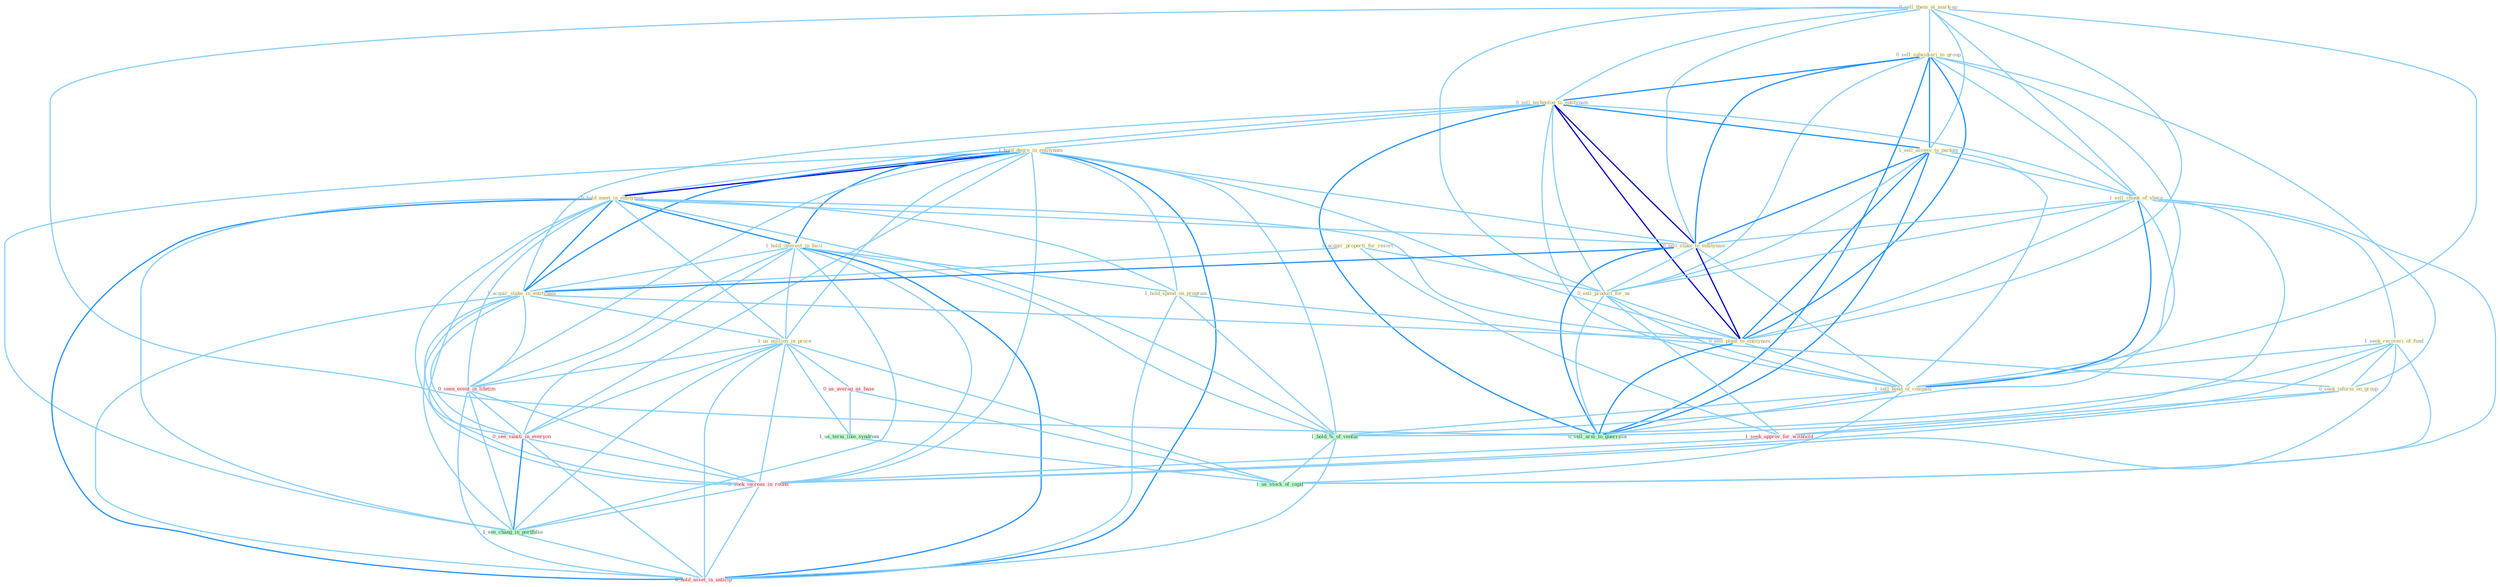 Graph G{ 
    node
    [shape=polygon,style=filled,width=.5,height=.06,color="#BDFCC9",fixedsize=true,fontsize=4,
    fontcolor="#2f4f4f"];
    {node
    [color="#ffffe0", fontcolor="#8b7d6b"] "0_sell_them_at_mark-up " "0_acquir_properti_for_resort " "0_sell_subsidiari_to_group " "0_sell_technolog_to_entitynam " "1_hold_degre_in_entitynam " "0_hold_meet_in_entitynam " "1_sell_access_to_packag " "1_hold_interest_in_facil " "1_sell_chunk_of_share " "1_seek_recoveri_of_fund " "0_sell_stake_to_entitynam " "1_acquir_stake_in_entitynam " "0_sell_product_for_us " "1_us_million_in_proce " "1_hold_spend_on_program " "0_sell_plant_to_entitynam " "1_sell_bond_of_compani " "0_seek_inform_on_group "}
{node [color="#fff0f5", fontcolor="#b22222"] "0_seen_event_in_lifetim " "0_us_averag_as_base " "1_seek_approv_for_withhold " "0_see_vaniti_in_everyon " "0_seek_increas_in_round " "0_hold_asset_in_anticip "}
edge [color="#B0E2FF"];

	"0_sell_them_at_mark-up " -- "0_sell_subsidiari_to_group " [w="1", color="#87cefa" ];
	"0_sell_them_at_mark-up " -- "0_sell_technolog_to_entitynam " [w="1", color="#87cefa" ];
	"0_sell_them_at_mark-up " -- "1_sell_access_to_packag " [w="1", color="#87cefa" ];
	"0_sell_them_at_mark-up " -- "1_sell_chunk_of_share " [w="1", color="#87cefa" ];
	"0_sell_them_at_mark-up " -- "0_sell_stake_to_entitynam " [w="1", color="#87cefa" ];
	"0_sell_them_at_mark-up " -- "0_sell_product_for_us " [w="1", color="#87cefa" ];
	"0_sell_them_at_mark-up " -- "0_sell_plant_to_entitynam " [w="1", color="#87cefa" ];
	"0_sell_them_at_mark-up " -- "1_sell_bond_of_compani " [w="1", color="#87cefa" ];
	"0_sell_them_at_mark-up " -- "0_sell_arm_to_guerrilla " [w="1", color="#87cefa" ];
	"0_acquir_properti_for_resort " -- "1_acquir_stake_in_entitynam " [w="1", color="#87cefa" ];
	"0_acquir_properti_for_resort " -- "0_sell_product_for_us " [w="1", color="#87cefa" ];
	"0_acquir_properti_for_resort " -- "1_seek_approv_for_withhold " [w="1", color="#87cefa" ];
	"0_sell_subsidiari_to_group " -- "0_sell_technolog_to_entitynam " [w="2", color="#1e90ff" , len=0.8];
	"0_sell_subsidiari_to_group " -- "1_sell_access_to_packag " [w="2", color="#1e90ff" , len=0.8];
	"0_sell_subsidiari_to_group " -- "1_sell_chunk_of_share " [w="1", color="#87cefa" ];
	"0_sell_subsidiari_to_group " -- "0_sell_stake_to_entitynam " [w="2", color="#1e90ff" , len=0.8];
	"0_sell_subsidiari_to_group " -- "0_sell_product_for_us " [w="1", color="#87cefa" ];
	"0_sell_subsidiari_to_group " -- "0_sell_plant_to_entitynam " [w="2", color="#1e90ff" , len=0.8];
	"0_sell_subsidiari_to_group " -- "1_sell_bond_of_compani " [w="1", color="#87cefa" ];
	"0_sell_subsidiari_to_group " -- "0_seek_inform_on_group " [w="1", color="#87cefa" ];
	"0_sell_subsidiari_to_group " -- "0_sell_arm_to_guerrilla " [w="2", color="#1e90ff" , len=0.8];
	"0_sell_technolog_to_entitynam " -- "1_hold_degre_in_entitynam " [w="1", color="#87cefa" ];
	"0_sell_technolog_to_entitynam " -- "0_hold_meet_in_entitynam " [w="1", color="#87cefa" ];
	"0_sell_technolog_to_entitynam " -- "1_sell_access_to_packag " [w="2", color="#1e90ff" , len=0.8];
	"0_sell_technolog_to_entitynam " -- "1_sell_chunk_of_share " [w="1", color="#87cefa" ];
	"0_sell_technolog_to_entitynam " -- "0_sell_stake_to_entitynam " [w="3", color="#0000cd" , len=0.6];
	"0_sell_technolog_to_entitynam " -- "1_acquir_stake_in_entitynam " [w="1", color="#87cefa" ];
	"0_sell_technolog_to_entitynam " -- "0_sell_product_for_us " [w="1", color="#87cefa" ];
	"0_sell_technolog_to_entitynam " -- "0_sell_plant_to_entitynam " [w="3", color="#0000cd" , len=0.6];
	"0_sell_technolog_to_entitynam " -- "1_sell_bond_of_compani " [w="1", color="#87cefa" ];
	"0_sell_technolog_to_entitynam " -- "0_sell_arm_to_guerrilla " [w="2", color="#1e90ff" , len=0.8];
	"1_hold_degre_in_entitynam " -- "0_hold_meet_in_entitynam " [w="3", color="#0000cd" , len=0.6];
	"1_hold_degre_in_entitynam " -- "1_hold_interest_in_facil " [w="2", color="#1e90ff" , len=0.8];
	"1_hold_degre_in_entitynam " -- "0_sell_stake_to_entitynam " [w="1", color="#87cefa" ];
	"1_hold_degre_in_entitynam " -- "1_acquir_stake_in_entitynam " [w="2", color="#1e90ff" , len=0.8];
	"1_hold_degre_in_entitynam " -- "1_us_million_in_proce " [w="1", color="#87cefa" ];
	"1_hold_degre_in_entitynam " -- "1_hold_spend_on_program " [w="1", color="#87cefa" ];
	"1_hold_degre_in_entitynam " -- "0_sell_plant_to_entitynam " [w="1", color="#87cefa" ];
	"1_hold_degre_in_entitynam " -- "0_seen_event_in_lifetim " [w="1", color="#87cefa" ];
	"1_hold_degre_in_entitynam " -- "1_hold_%_of_ventur " [w="1", color="#87cefa" ];
	"1_hold_degre_in_entitynam " -- "0_see_vaniti_in_everyon " [w="1", color="#87cefa" ];
	"1_hold_degre_in_entitynam " -- "0_seek_increas_in_round " [w="1", color="#87cefa" ];
	"1_hold_degre_in_entitynam " -- "1_see_chang_in_portfolio " [w="1", color="#87cefa" ];
	"1_hold_degre_in_entitynam " -- "0_hold_asset_in_anticip " [w="2", color="#1e90ff" , len=0.8];
	"0_hold_meet_in_entitynam " -- "1_hold_interest_in_facil " [w="2", color="#1e90ff" , len=0.8];
	"0_hold_meet_in_entitynam " -- "0_sell_stake_to_entitynam " [w="1", color="#87cefa" ];
	"0_hold_meet_in_entitynam " -- "1_acquir_stake_in_entitynam " [w="2", color="#1e90ff" , len=0.8];
	"0_hold_meet_in_entitynam " -- "1_us_million_in_proce " [w="1", color="#87cefa" ];
	"0_hold_meet_in_entitynam " -- "1_hold_spend_on_program " [w="1", color="#87cefa" ];
	"0_hold_meet_in_entitynam " -- "0_sell_plant_to_entitynam " [w="1", color="#87cefa" ];
	"0_hold_meet_in_entitynam " -- "0_seen_event_in_lifetim " [w="1", color="#87cefa" ];
	"0_hold_meet_in_entitynam " -- "1_hold_%_of_ventur " [w="1", color="#87cefa" ];
	"0_hold_meet_in_entitynam " -- "0_see_vaniti_in_everyon " [w="1", color="#87cefa" ];
	"0_hold_meet_in_entitynam " -- "0_seek_increas_in_round " [w="1", color="#87cefa" ];
	"0_hold_meet_in_entitynam " -- "1_see_chang_in_portfolio " [w="1", color="#87cefa" ];
	"0_hold_meet_in_entitynam " -- "0_hold_asset_in_anticip " [w="2", color="#1e90ff" , len=0.8];
	"1_sell_access_to_packag " -- "1_sell_chunk_of_share " [w="1", color="#87cefa" ];
	"1_sell_access_to_packag " -- "0_sell_stake_to_entitynam " [w="2", color="#1e90ff" , len=0.8];
	"1_sell_access_to_packag " -- "0_sell_product_for_us " [w="1", color="#87cefa" ];
	"1_sell_access_to_packag " -- "0_sell_plant_to_entitynam " [w="2", color="#1e90ff" , len=0.8];
	"1_sell_access_to_packag " -- "1_sell_bond_of_compani " [w="1", color="#87cefa" ];
	"1_sell_access_to_packag " -- "0_sell_arm_to_guerrilla " [w="2", color="#1e90ff" , len=0.8];
	"1_hold_interest_in_facil " -- "1_acquir_stake_in_entitynam " [w="1", color="#87cefa" ];
	"1_hold_interest_in_facil " -- "1_us_million_in_proce " [w="1", color="#87cefa" ];
	"1_hold_interest_in_facil " -- "1_hold_spend_on_program " [w="1", color="#87cefa" ];
	"1_hold_interest_in_facil " -- "0_seen_event_in_lifetim " [w="1", color="#87cefa" ];
	"1_hold_interest_in_facil " -- "1_hold_%_of_ventur " [w="1", color="#87cefa" ];
	"1_hold_interest_in_facil " -- "0_see_vaniti_in_everyon " [w="1", color="#87cefa" ];
	"1_hold_interest_in_facil " -- "0_seek_increas_in_round " [w="1", color="#87cefa" ];
	"1_hold_interest_in_facil " -- "1_see_chang_in_portfolio " [w="1", color="#87cefa" ];
	"1_hold_interest_in_facil " -- "0_hold_asset_in_anticip " [w="2", color="#1e90ff" , len=0.8];
	"1_sell_chunk_of_share " -- "1_seek_recoveri_of_fund " [w="1", color="#87cefa" ];
	"1_sell_chunk_of_share " -- "0_sell_stake_to_entitynam " [w="1", color="#87cefa" ];
	"1_sell_chunk_of_share " -- "0_sell_product_for_us " [w="1", color="#87cefa" ];
	"1_sell_chunk_of_share " -- "0_sell_plant_to_entitynam " [w="1", color="#87cefa" ];
	"1_sell_chunk_of_share " -- "1_sell_bond_of_compani " [w="2", color="#1e90ff" , len=0.8];
	"1_sell_chunk_of_share " -- "1_hold_%_of_ventur " [w="1", color="#87cefa" ];
	"1_sell_chunk_of_share " -- "0_sell_arm_to_guerrilla " [w="1", color="#87cefa" ];
	"1_sell_chunk_of_share " -- "1_us_stock_of_capit " [w="1", color="#87cefa" ];
	"1_seek_recoveri_of_fund " -- "1_sell_bond_of_compani " [w="1", color="#87cefa" ];
	"1_seek_recoveri_of_fund " -- "0_seek_inform_on_group " [w="1", color="#87cefa" ];
	"1_seek_recoveri_of_fund " -- "1_seek_approv_for_withhold " [w="1", color="#87cefa" ];
	"1_seek_recoveri_of_fund " -- "1_hold_%_of_ventur " [w="1", color="#87cefa" ];
	"1_seek_recoveri_of_fund " -- "0_seek_increas_in_round " [w="1", color="#87cefa" ];
	"1_seek_recoveri_of_fund " -- "1_us_stock_of_capit " [w="1", color="#87cefa" ];
	"0_sell_stake_to_entitynam " -- "1_acquir_stake_in_entitynam " [w="2", color="#1e90ff" , len=0.8];
	"0_sell_stake_to_entitynam " -- "0_sell_product_for_us " [w="1", color="#87cefa" ];
	"0_sell_stake_to_entitynam " -- "0_sell_plant_to_entitynam " [w="3", color="#0000cd" , len=0.6];
	"0_sell_stake_to_entitynam " -- "1_sell_bond_of_compani " [w="1", color="#87cefa" ];
	"0_sell_stake_to_entitynam " -- "0_sell_arm_to_guerrilla " [w="2", color="#1e90ff" , len=0.8];
	"1_acquir_stake_in_entitynam " -- "1_us_million_in_proce " [w="1", color="#87cefa" ];
	"1_acquir_stake_in_entitynam " -- "0_sell_plant_to_entitynam " [w="1", color="#87cefa" ];
	"1_acquir_stake_in_entitynam " -- "0_seen_event_in_lifetim " [w="1", color="#87cefa" ];
	"1_acquir_stake_in_entitynam " -- "0_see_vaniti_in_everyon " [w="1", color="#87cefa" ];
	"1_acquir_stake_in_entitynam " -- "0_seek_increas_in_round " [w="1", color="#87cefa" ];
	"1_acquir_stake_in_entitynam " -- "1_see_chang_in_portfolio " [w="1", color="#87cefa" ];
	"1_acquir_stake_in_entitynam " -- "0_hold_asset_in_anticip " [w="1", color="#87cefa" ];
	"0_sell_product_for_us " -- "0_sell_plant_to_entitynam " [w="1", color="#87cefa" ];
	"0_sell_product_for_us " -- "1_sell_bond_of_compani " [w="1", color="#87cefa" ];
	"0_sell_product_for_us " -- "1_seek_approv_for_withhold " [w="1", color="#87cefa" ];
	"0_sell_product_for_us " -- "0_sell_arm_to_guerrilla " [w="1", color="#87cefa" ];
	"1_us_million_in_proce " -- "0_seen_event_in_lifetim " [w="1", color="#87cefa" ];
	"1_us_million_in_proce " -- "0_us_averag_as_base " [w="1", color="#87cefa" ];
	"1_us_million_in_proce " -- "1_us_term_like_syndrom " [w="1", color="#87cefa" ];
	"1_us_million_in_proce " -- "0_see_vaniti_in_everyon " [w="1", color="#87cefa" ];
	"1_us_million_in_proce " -- "0_seek_increas_in_round " [w="1", color="#87cefa" ];
	"1_us_million_in_proce " -- "1_us_stock_of_capit " [w="1", color="#87cefa" ];
	"1_us_million_in_proce " -- "1_see_chang_in_portfolio " [w="1", color="#87cefa" ];
	"1_us_million_in_proce " -- "0_hold_asset_in_anticip " [w="1", color="#87cefa" ];
	"1_hold_spend_on_program " -- "0_seek_inform_on_group " [w="1", color="#87cefa" ];
	"1_hold_spend_on_program " -- "1_hold_%_of_ventur " [w="1", color="#87cefa" ];
	"1_hold_spend_on_program " -- "0_hold_asset_in_anticip " [w="1", color="#87cefa" ];
	"0_sell_plant_to_entitynam " -- "1_sell_bond_of_compani " [w="1", color="#87cefa" ];
	"0_sell_plant_to_entitynam " -- "0_sell_arm_to_guerrilla " [w="2", color="#1e90ff" , len=0.8];
	"1_sell_bond_of_compani " -- "1_hold_%_of_ventur " [w="1", color="#87cefa" ];
	"1_sell_bond_of_compani " -- "0_sell_arm_to_guerrilla " [w="1", color="#87cefa" ];
	"1_sell_bond_of_compani " -- "1_us_stock_of_capit " [w="1", color="#87cefa" ];
	"0_seek_inform_on_group " -- "1_seek_approv_for_withhold " [w="1", color="#87cefa" ];
	"0_seek_inform_on_group " -- "0_seek_increas_in_round " [w="1", color="#87cefa" ];
	"0_seen_event_in_lifetim " -- "0_see_vaniti_in_everyon " [w="1", color="#87cefa" ];
	"0_seen_event_in_lifetim " -- "0_seek_increas_in_round " [w="1", color="#87cefa" ];
	"0_seen_event_in_lifetim " -- "1_see_chang_in_portfolio " [w="1", color="#87cefa" ];
	"0_seen_event_in_lifetim " -- "0_hold_asset_in_anticip " [w="1", color="#87cefa" ];
	"0_us_averag_as_base " -- "1_us_term_like_syndrom " [w="1", color="#87cefa" ];
	"0_us_averag_as_base " -- "1_us_stock_of_capit " [w="1", color="#87cefa" ];
	"1_us_term_like_syndrom " -- "1_us_stock_of_capit " [w="1", color="#87cefa" ];
	"1_seek_approv_for_withhold " -- "0_seek_increas_in_round " [w="1", color="#87cefa" ];
	"1_hold_%_of_ventur " -- "1_us_stock_of_capit " [w="1", color="#87cefa" ];
	"1_hold_%_of_ventur " -- "0_hold_asset_in_anticip " [w="1", color="#87cefa" ];
	"0_see_vaniti_in_everyon " -- "0_seek_increas_in_round " [w="1", color="#87cefa" ];
	"0_see_vaniti_in_everyon " -- "1_see_chang_in_portfolio " [w="2", color="#1e90ff" , len=0.8];
	"0_see_vaniti_in_everyon " -- "0_hold_asset_in_anticip " [w="1", color="#87cefa" ];
	"0_seek_increas_in_round " -- "1_see_chang_in_portfolio " [w="1", color="#87cefa" ];
	"0_seek_increas_in_round " -- "0_hold_asset_in_anticip " [w="1", color="#87cefa" ];
	"1_see_chang_in_portfolio " -- "0_hold_asset_in_anticip " [w="1", color="#87cefa" ];
}
